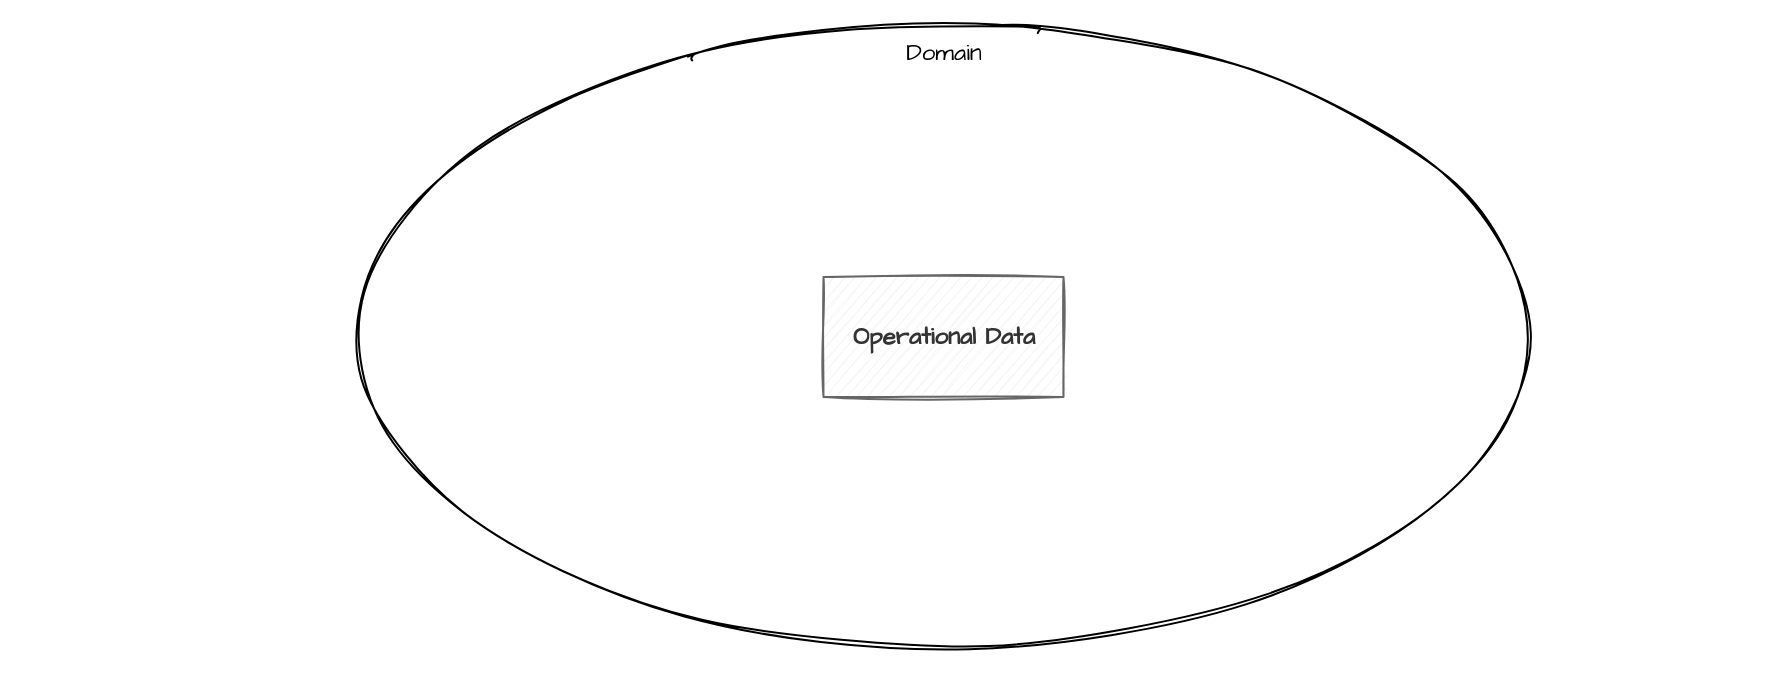 <mxfile version="15.5.4" type="embed"><diagram id="DWjpSvbVxY2pOprUcE6g" name="Page-1"><mxGraphModel dx="1003" dy="574" grid="1" gridSize="10" guides="1" tooltips="1" connect="1" arrows="1" fold="1" page="1" pageScale="1" pageWidth="827" pageHeight="1169" math="0" shadow="0"><root><mxCell id="0"/><mxCell id="1" parent="0"/><mxCell id="2" value="" style="rounded=0;whiteSpace=wrap;html=1;fillColor=none;strokeColor=none;sketch=1;fontFamily=Architects Daughter;fontSource=https%3A%2F%2Ffonts.googleapis.com%2Fcss%3Ffamily%3DArchitects%2BDaughter;" parent="1" vertex="1"><mxGeometry x="56" y="197" width="889" height="337" as="geometry"/></mxCell><mxCell id="WkdalmxvpJmTztUUumEF-3" value="Domain" style="ellipse;whiteSpace=wrap;html=1;verticalAlign=top;sketch=1;fontFamily=Architects Daughter;fontSource=https%3A%2F%2Ffonts.googleapis.com%2Fcss%3Ffamily%3DArchitects%2BDaughter;" parent="1" vertex="1"><mxGeometry x="240" y="210" width="575.5" height="310" as="geometry"/></mxCell><mxCell id="WkdalmxvpJmTztUUumEF-24" value="Operational Data" style="rounded=0;whiteSpace=wrap;html=1;fillColor=#f5f5f5;fontColor=#333333;strokeColor=#666666;fontStyle=1;sketch=1;fontFamily=Architects Daughter;fontSource=https%3A%2F%2Ffonts.googleapis.com%2Fcss%3Ffamily%3DArchitects%2BDaughter;" parent="1" vertex="1"><mxGeometry x="467.75" y="335.5" width="120" height="60" as="geometry"/></mxCell></root></mxGraphModel></diagram></mxfile>